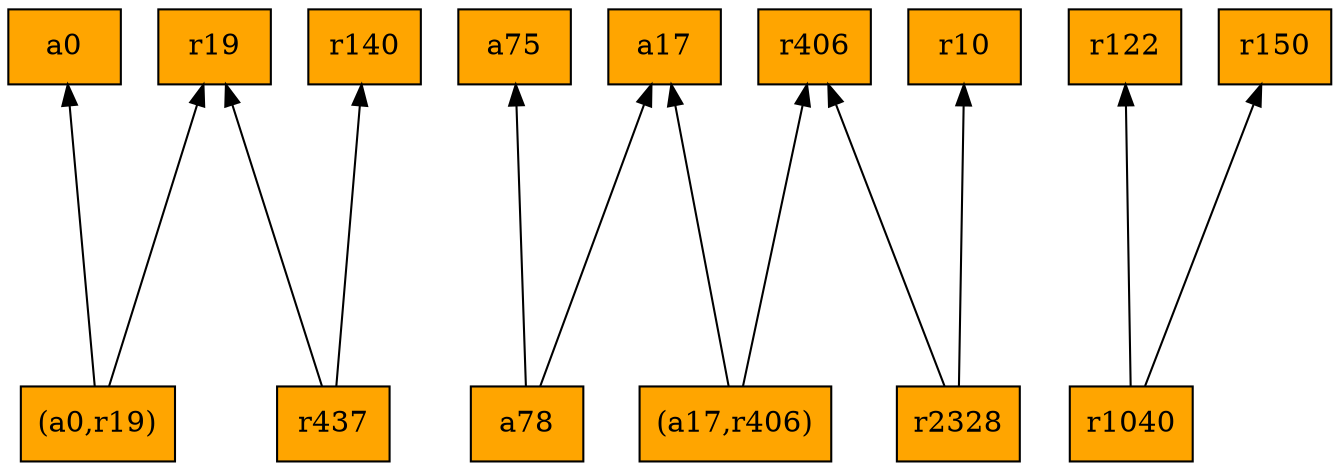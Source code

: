 digraph G {
rankdir=BT;ranksep="2.0";
"(a0,r19)" [shape=record,fillcolor=orange,style=filled,label="{(a0,r19)}"];
"r140" [shape=record,fillcolor=orange,style=filled,label="{r140}"];
"a75" [shape=record,fillcolor=orange,style=filled,label="{a75}"];
"r122" [shape=record,fillcolor=orange,style=filled,label="{r122}"];
"a78" [shape=record,fillcolor=orange,style=filled,label="{a78}"];
"r19" [shape=record,fillcolor=orange,style=filled,label="{r19}"];
"a17" [shape=record,fillcolor=orange,style=filled,label="{a17}"];
"r2328" [shape=record,fillcolor=orange,style=filled,label="{r2328}"];
"r406" [shape=record,fillcolor=orange,style=filled,label="{r406}"];
"r150" [shape=record,fillcolor=orange,style=filled,label="{r150}"];
"(a17,r406)" [shape=record,fillcolor=orange,style=filled,label="{(a17,r406)}"];
"a0" [shape=record,fillcolor=orange,style=filled,label="{a0}"];
"r1040" [shape=record,fillcolor=orange,style=filled,label="{r1040}"];
"r437" [shape=record,fillcolor=orange,style=filled,label="{r437}"];
"r10" [shape=record,fillcolor=orange,style=filled,label="{r10}"];
"(a0,r19)" -> "a0"
"(a0,r19)" -> "r19"
"a78" -> "a75"
"a78" -> "a17"
"r2328" -> "r406"
"r2328" -> "r10"
"(a17,r406)" -> "r406"
"(a17,r406)" -> "a17"
"r1040" -> "r122"
"r1040" -> "r150"
"r437" -> "r19"
"r437" -> "r140"
}
